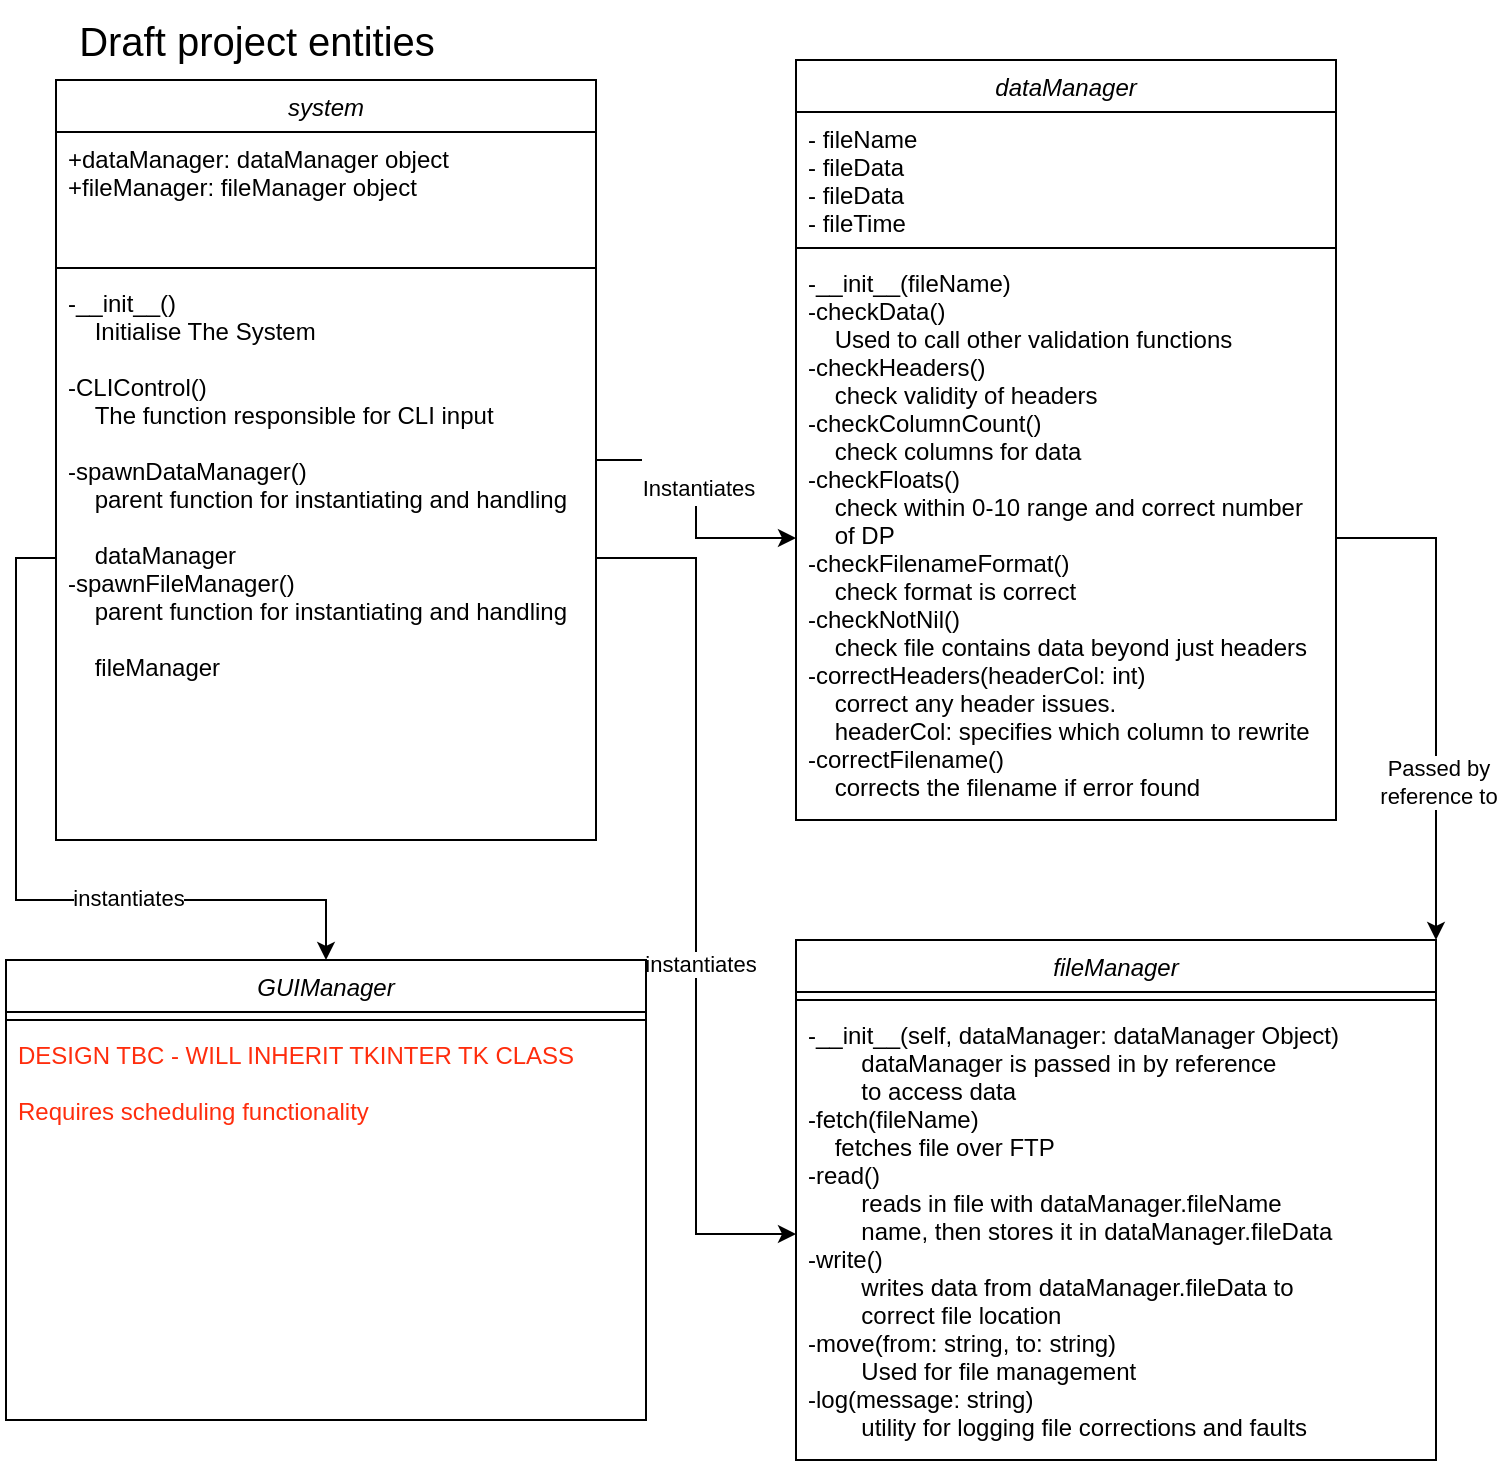 <mxfile version="20.2.5" type="device"><diagram id="C5RBs43oDa-KdzZeNtuy" name="Page-1"><mxGraphModel dx="1422" dy="762" grid="1" gridSize="10" guides="1" tooltips="1" connect="1" arrows="1" fold="1" page="1" pageScale="1" pageWidth="827" pageHeight="1169" math="0" shadow="0"><root><mxCell id="WIyWlLk6GJQsqaUBKTNV-0"/><mxCell id="WIyWlLk6GJQsqaUBKTNV-1" parent="WIyWlLk6GJQsqaUBKTNV-0"/><mxCell id="zkfFHV4jXpPFQw0GAbJ--0" value="dataManager" style="swimlane;fontStyle=2;align=center;verticalAlign=top;childLayout=stackLayout;horizontal=1;startSize=26;horizontalStack=0;resizeParent=1;resizeLast=0;collapsible=1;marginBottom=0;rounded=0;shadow=0;strokeWidth=1;" parent="WIyWlLk6GJQsqaUBKTNV-1" vertex="1"><mxGeometry x="440" y="80" width="270" height="380" as="geometry"><mxRectangle x="230" y="140" width="160" height="26" as="alternateBounds"/></mxGeometry></mxCell><mxCell id="zkfFHV4jXpPFQw0GAbJ--1" value="- fileName&#10;- fileData&#10;- fileData&#10;- fileTime" style="text;align=left;verticalAlign=top;spacingLeft=4;spacingRight=4;overflow=hidden;rotatable=0;points=[[0,0.5],[1,0.5]];portConstraint=eastwest;" parent="zkfFHV4jXpPFQw0GAbJ--0" vertex="1"><mxGeometry y="26" width="270" height="64" as="geometry"/></mxCell><mxCell id="zkfFHV4jXpPFQw0GAbJ--4" value="" style="line;html=1;strokeWidth=1;align=left;verticalAlign=middle;spacingTop=-1;spacingLeft=3;spacingRight=3;rotatable=0;labelPosition=right;points=[];portConstraint=eastwest;" parent="zkfFHV4jXpPFQw0GAbJ--0" vertex="1"><mxGeometry y="90" width="270" height="8" as="geometry"/></mxCell><mxCell id="zkfFHV4jXpPFQw0GAbJ--5" value="-__init__(fileName)&#10;-checkData()&#10;    Used to call other validation functions&#10;-checkHeaders()&#10;    check validity of headers&#10;-checkColumnCount()&#10;    check columns for data &#10;-checkFloats()&#10;    check within 0-10 range and correct number &#10;    of DP&#10;-checkFilenameFormat()&#10;    check format is correct&#10;-checkNotNil()&#10;    check file contains data beyond just headers&#10;-correctHeaders(headerCol: int)&#10;    correct any header issues.&#10;    headerCol: specifies which column to rewrite &#10;-correctFilename()&#10;    corrects the filename if error found&#10;" style="text;align=left;verticalAlign=top;spacingLeft=4;spacingRight=4;overflow=hidden;rotatable=0;points=[[0,0.5],[1,0.5]];portConstraint=eastwest;" parent="zkfFHV4jXpPFQw0GAbJ--0" vertex="1"><mxGeometry y="98" width="270" height="282" as="geometry"/></mxCell><mxCell id="R3FQVKDyuzMhd3JZkNGo-1" value="fileManager" style="swimlane;fontStyle=2;align=center;verticalAlign=top;childLayout=stackLayout;horizontal=1;startSize=26;horizontalStack=0;resizeParent=1;resizeLast=0;collapsible=1;marginBottom=0;rounded=0;shadow=0;strokeWidth=1;" parent="WIyWlLk6GJQsqaUBKTNV-1" vertex="1"><mxGeometry x="440" y="520" width="320" height="260" as="geometry"><mxRectangle x="230" y="140" width="160" height="26" as="alternateBounds"/></mxGeometry></mxCell><mxCell id="R3FQVKDyuzMhd3JZkNGo-3" value="" style="line;html=1;strokeWidth=1;align=left;verticalAlign=middle;spacingTop=-1;spacingLeft=3;spacingRight=3;rotatable=0;labelPosition=right;points=[];portConstraint=eastwest;" parent="R3FQVKDyuzMhd3JZkNGo-1" vertex="1"><mxGeometry y="26" width="320" height="8" as="geometry"/></mxCell><mxCell id="R3FQVKDyuzMhd3JZkNGo-4" value="-__init__(self, dataManager: dataManager Object) &#10;        dataManager is passed in by reference &#10;        to access data&#10;-fetch(fileName)&#10;    fetches file over FTP&#10;-read()&#10;        reads in file with dataManager.fileName&#10;        name, then stores it in dataManager.fileData&#10;-write()&#10;        writes data from dataManager.fileData to &#10;        correct file location&#10;-move(from: string, to: string)&#10;        Used for file management&#10;-log(message: string)&#10;        utility for logging file corrections and faults" style="text;align=left;verticalAlign=top;spacingLeft=4;spacingRight=4;overflow=hidden;rotatable=0;points=[[0,0.5],[1,0.5]];portConstraint=eastwest;fontStyle=0" parent="R3FQVKDyuzMhd3JZkNGo-1" vertex="1"><mxGeometry y="34" width="320" height="226" as="geometry"/></mxCell><mxCell id="R3FQVKDyuzMhd3JZkNGo-10" style="edgeStyle=orthogonalEdgeStyle;rounded=0;orthogonalLoop=1;jettySize=auto;html=1;exitX=1;exitY=0.5;exitDx=0;exitDy=0;entryX=0;entryY=0.5;entryDx=0;entryDy=0;fontSize=20;" parent="WIyWlLk6GJQsqaUBKTNV-1" source="R3FQVKDyuzMhd3JZkNGo-5" target="zkfFHV4jXpPFQw0GAbJ--5" edge="1"><mxGeometry relative="1" as="geometry"/></mxCell><mxCell id="R3FQVKDyuzMhd3JZkNGo-11" value="&lt;font style=&quot;font-size: 11px;&quot;&gt;Instantiates&lt;/font&gt;" style="edgeLabel;html=1;align=center;verticalAlign=middle;resizable=0;points=[];fontSize=20;" parent="R3FQVKDyuzMhd3JZkNGo-10" vertex="1" connectable="0"><mxGeometry x="-0.145" y="1" relative="1" as="geometry"><mxPoint as="offset"/></mxGeometry></mxCell><mxCell id="R3FQVKDyuzMhd3JZkNGo-5" value="system" style="swimlane;fontStyle=2;align=center;verticalAlign=top;childLayout=stackLayout;horizontal=1;startSize=26;horizontalStack=0;resizeParent=1;resizeLast=0;collapsible=1;marginBottom=0;rounded=0;shadow=0;strokeWidth=1;" parent="WIyWlLk6GJQsqaUBKTNV-1" vertex="1"><mxGeometry x="70" y="90" width="270" height="380" as="geometry"><mxRectangle x="230" y="140" width="160" height="26" as="alternateBounds"/></mxGeometry></mxCell><mxCell id="R3FQVKDyuzMhd3JZkNGo-6" value="+dataManager: dataManager object&#10;+fileManager: fileManager object" style="text;align=left;verticalAlign=top;spacingLeft=4;spacingRight=4;overflow=hidden;rotatable=0;points=[[0,0.5],[1,0.5]];portConstraint=eastwest;" parent="R3FQVKDyuzMhd3JZkNGo-5" vertex="1"><mxGeometry y="26" width="270" height="64" as="geometry"/></mxCell><mxCell id="R3FQVKDyuzMhd3JZkNGo-7" value="" style="line;html=1;strokeWidth=1;align=left;verticalAlign=middle;spacingTop=-1;spacingLeft=3;spacingRight=3;rotatable=0;labelPosition=right;points=[];portConstraint=eastwest;" parent="R3FQVKDyuzMhd3JZkNGo-5" vertex="1"><mxGeometry y="90" width="270" height="8" as="geometry"/></mxCell><mxCell id="R3FQVKDyuzMhd3JZkNGo-8" value="-__init__()&#10;    Initialise The System&#10;&#10;-CLIControl()&#10;    The function responsible for CLI input&#10;&#10;-spawnDataManager()&#10;    parent function for instantiating and handling&#10;&#10;    dataManager&#10;-spawnFileManager()&#10;    parent function for instantiating and handling&#10;&#10;    fileManager&#10;" style="text;align=left;verticalAlign=top;spacingLeft=4;spacingRight=4;overflow=hidden;rotatable=0;points=[[0,0.5],[1,0.5]];portConstraint=eastwest;" parent="R3FQVKDyuzMhd3JZkNGo-5" vertex="1"><mxGeometry y="98" width="270" height="282" as="geometry"/></mxCell><mxCell id="R3FQVKDyuzMhd3JZkNGo-9" value="&lt;font style=&quot;font-size: 20px;&quot;&gt;Draft project entities&lt;/font&gt;" style="text;html=1;align=center;verticalAlign=middle;resizable=0;points=[];autosize=1;strokeColor=none;fillColor=none;" parent="WIyWlLk6GJQsqaUBKTNV-1" vertex="1"><mxGeometry x="70" y="50" width="200" height="40" as="geometry"/></mxCell><mxCell id="R3FQVKDyuzMhd3JZkNGo-12" style="edgeStyle=orthogonalEdgeStyle;rounded=0;orthogonalLoop=1;jettySize=auto;html=1;exitX=1;exitY=0.5;exitDx=0;exitDy=0;entryX=0;entryY=0.5;entryDx=0;entryDy=0;fontSize=11;" parent="WIyWlLk6GJQsqaUBKTNV-1" source="R3FQVKDyuzMhd3JZkNGo-8" target="R3FQVKDyuzMhd3JZkNGo-4" edge="1"><mxGeometry relative="1" as="geometry"/></mxCell><mxCell id="R3FQVKDyuzMhd3JZkNGo-13" value="instantiates" style="edgeLabel;html=1;align=center;verticalAlign=middle;resizable=0;points=[];fontSize=11;" parent="R3FQVKDyuzMhd3JZkNGo-12" vertex="1" connectable="0"><mxGeometry x="0.154" y="2" relative="1" as="geometry"><mxPoint as="offset"/></mxGeometry></mxCell><mxCell id="R3FQVKDyuzMhd3JZkNGo-14" style="edgeStyle=orthogonalEdgeStyle;rounded=0;orthogonalLoop=1;jettySize=auto;html=1;exitX=1;exitY=0.5;exitDx=0;exitDy=0;entryX=1;entryY=0;entryDx=0;entryDy=0;fontSize=11;" parent="WIyWlLk6GJQsqaUBKTNV-1" source="zkfFHV4jXpPFQw0GAbJ--5" target="R3FQVKDyuzMhd3JZkNGo-1" edge="1"><mxGeometry relative="1" as="geometry"/></mxCell><mxCell id="R3FQVKDyuzMhd3JZkNGo-15" value="Passed by &lt;br&gt;reference to" style="edgeLabel;html=1;align=center;verticalAlign=middle;resizable=0;points=[];fontSize=11;" parent="R3FQVKDyuzMhd3JZkNGo-14" vertex="1" connectable="0"><mxGeometry x="0.368" y="1" relative="1" as="geometry"><mxPoint as="offset"/></mxGeometry></mxCell><mxCell id="R3FQVKDyuzMhd3JZkNGo-20" value="GUIManager" style="swimlane;fontStyle=2;align=center;verticalAlign=top;childLayout=stackLayout;horizontal=1;startSize=26;horizontalStack=0;resizeParent=1;resizeLast=0;collapsible=1;marginBottom=0;rounded=0;shadow=0;strokeWidth=1;" parent="WIyWlLk6GJQsqaUBKTNV-1" vertex="1"><mxGeometry x="45" y="530" width="320" height="230" as="geometry"><mxRectangle x="230" y="140" width="160" height="26" as="alternateBounds"/></mxGeometry></mxCell><mxCell id="R3FQVKDyuzMhd3JZkNGo-21" value="" style="line;html=1;strokeWidth=1;align=left;verticalAlign=middle;spacingTop=-1;spacingLeft=3;spacingRight=3;rotatable=0;labelPosition=right;points=[];portConstraint=eastwest;" parent="R3FQVKDyuzMhd3JZkNGo-20" vertex="1"><mxGeometry y="26" width="320" height="8" as="geometry"/></mxCell><mxCell id="R3FQVKDyuzMhd3JZkNGo-22" value="DESIGN TBC - WILL INHERIT TKINTER TK CLASS&#10;&#10;Requires scheduling functionality" style="text;align=left;verticalAlign=top;spacingLeft=4;spacingRight=4;overflow=hidden;rotatable=0;points=[[0,0.5],[1,0.5]];portConstraint=eastwest;fontStyle=0;fontColor=#FF2D0D;" parent="R3FQVKDyuzMhd3JZkNGo-20" vertex="1"><mxGeometry y="34" width="320" height="196" as="geometry"/></mxCell><mxCell id="R3FQVKDyuzMhd3JZkNGo-23" style="edgeStyle=orthogonalEdgeStyle;rounded=0;orthogonalLoop=1;jettySize=auto;html=1;fontSize=11;fontColor=#FF2D0D;" parent="WIyWlLk6GJQsqaUBKTNV-1" source="R3FQVKDyuzMhd3JZkNGo-8" target="R3FQVKDyuzMhd3JZkNGo-20" edge="1"><mxGeometry relative="1" as="geometry"/></mxCell><mxCell id="R3FQVKDyuzMhd3JZkNGo-24" value="&lt;font color=&quot;#000000&quot;&gt;instantiates&lt;/font&gt;" style="edgeLabel;html=1;align=center;verticalAlign=middle;resizable=0;points=[];fontSize=11;fontColor=#FF2D0D;" parent="R3FQVKDyuzMhd3JZkNGo-23" vertex="1" connectable="0"><mxGeometry x="0.314" y="1" relative="1" as="geometry"><mxPoint as="offset"/></mxGeometry></mxCell></root></mxGraphModel></diagram></mxfile>
